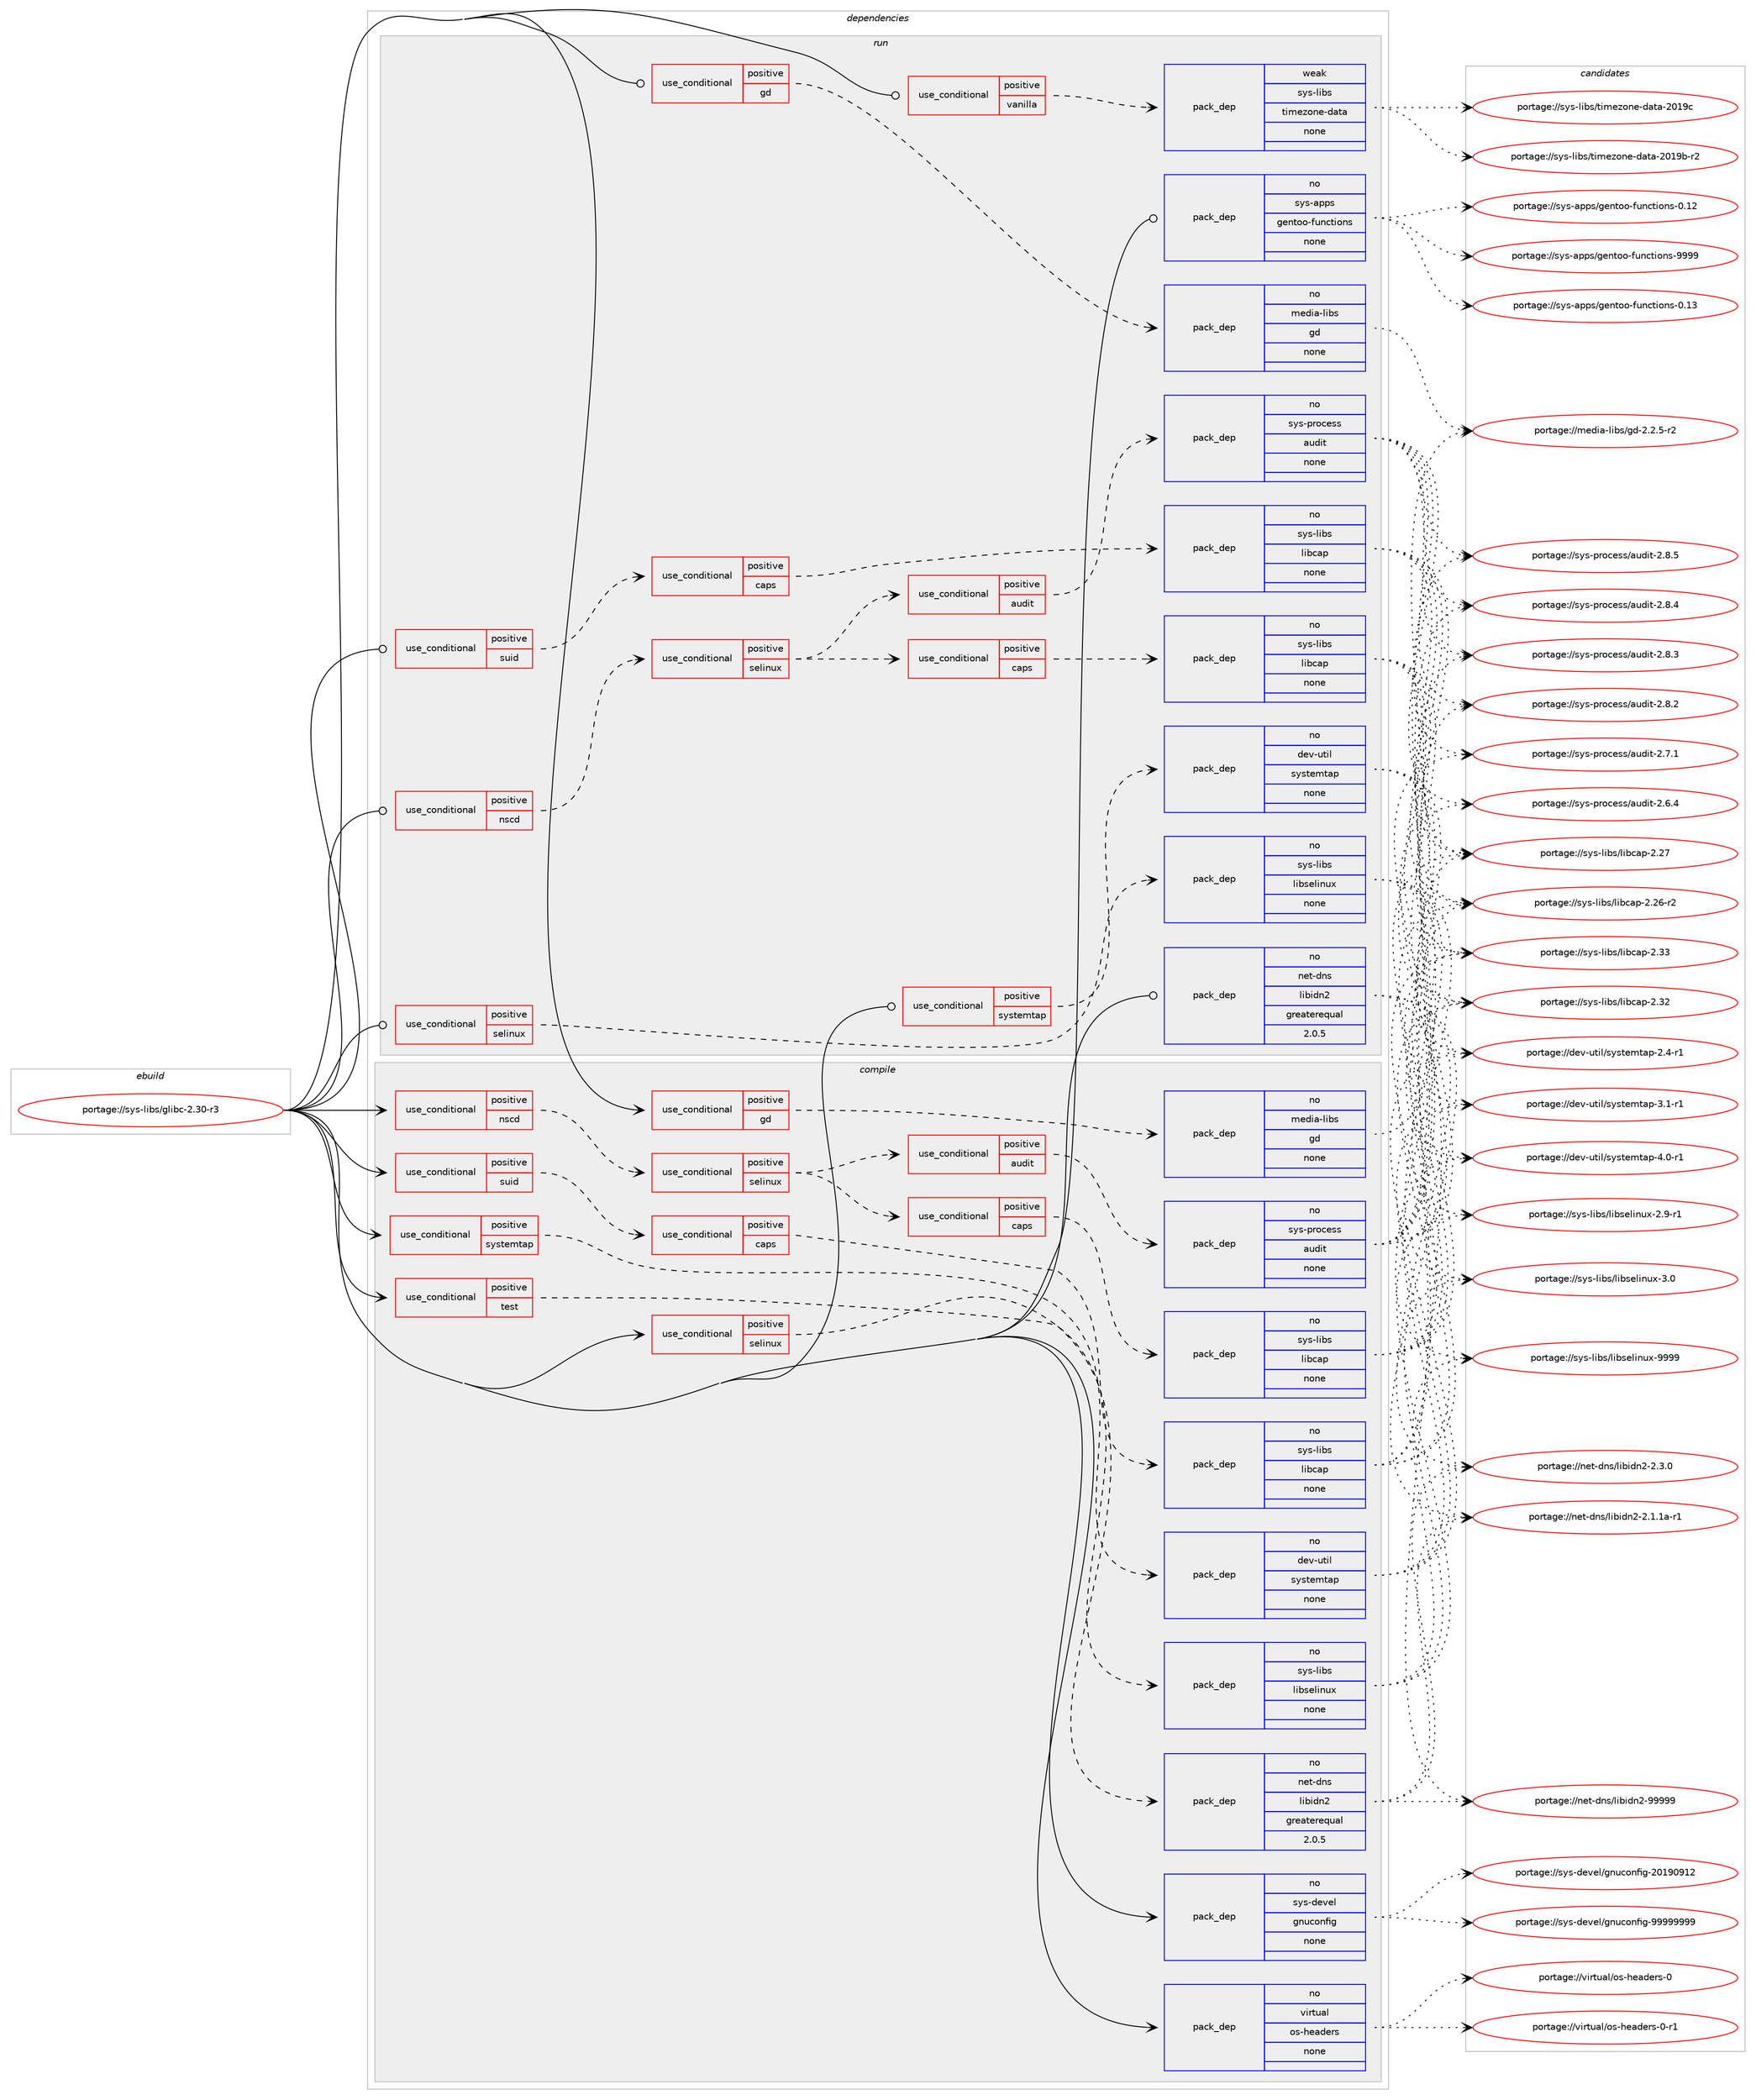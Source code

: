 digraph prolog {

# *************
# Graph options
# *************

newrank=true;
concentrate=true;
compound=true;
graph [rankdir=LR,fontname=Helvetica,fontsize=10,ranksep=1.5];#, ranksep=2.5, nodesep=0.2];
edge  [arrowhead=vee];
node  [fontname=Helvetica,fontsize=10];

# **********
# The ebuild
# **********

subgraph cluster_leftcol {
color=gray;
label=<<i>ebuild</i>>;
id [label="portage://sys-libs/glibc-2.30-r3", color=red, width=4, href="../sys-libs/glibc-2.30-r3.svg"];
}

# ****************
# The dependencies
# ****************

subgraph cluster_midcol {
color=gray;
label=<<i>dependencies</i>>;
subgraph cluster_compile {
fillcolor="#eeeeee";
style=filled;
label=<<i>compile</i>>;
subgraph cond4701 {
dependency27121 [label=<<TABLE BORDER="0" CELLBORDER="1" CELLSPACING="0" CELLPADDING="4"><TR><TD ROWSPAN="3" CELLPADDING="10">use_conditional</TD></TR><TR><TD>positive</TD></TR><TR><TD>gd</TD></TR></TABLE>>, shape=none, color=red];
subgraph pack21714 {
dependency27122 [label=<<TABLE BORDER="0" CELLBORDER="1" CELLSPACING="0" CELLPADDING="4" WIDTH="220"><TR><TD ROWSPAN="6" CELLPADDING="30">pack_dep</TD></TR><TR><TD WIDTH="110">no</TD></TR><TR><TD>media-libs</TD></TR><TR><TD>gd</TD></TR><TR><TD>none</TD></TR><TR><TD></TD></TR></TABLE>>, shape=none, color=blue];
}
dependency27121:e -> dependency27122:w [weight=20,style="dashed",arrowhead="vee"];
}
id:e -> dependency27121:w [weight=20,style="solid",arrowhead="vee"];
subgraph cond4702 {
dependency27123 [label=<<TABLE BORDER="0" CELLBORDER="1" CELLSPACING="0" CELLPADDING="4"><TR><TD ROWSPAN="3" CELLPADDING="10">use_conditional</TD></TR><TR><TD>positive</TD></TR><TR><TD>nscd</TD></TR></TABLE>>, shape=none, color=red];
subgraph cond4703 {
dependency27124 [label=<<TABLE BORDER="0" CELLBORDER="1" CELLSPACING="0" CELLPADDING="4"><TR><TD ROWSPAN="3" CELLPADDING="10">use_conditional</TD></TR><TR><TD>positive</TD></TR><TR><TD>selinux</TD></TR></TABLE>>, shape=none, color=red];
subgraph cond4704 {
dependency27125 [label=<<TABLE BORDER="0" CELLBORDER="1" CELLSPACING="0" CELLPADDING="4"><TR><TD ROWSPAN="3" CELLPADDING="10">use_conditional</TD></TR><TR><TD>positive</TD></TR><TR><TD>audit</TD></TR></TABLE>>, shape=none, color=red];
subgraph pack21715 {
dependency27126 [label=<<TABLE BORDER="0" CELLBORDER="1" CELLSPACING="0" CELLPADDING="4" WIDTH="220"><TR><TD ROWSPAN="6" CELLPADDING="30">pack_dep</TD></TR><TR><TD WIDTH="110">no</TD></TR><TR><TD>sys-process</TD></TR><TR><TD>audit</TD></TR><TR><TD>none</TD></TR><TR><TD></TD></TR></TABLE>>, shape=none, color=blue];
}
dependency27125:e -> dependency27126:w [weight=20,style="dashed",arrowhead="vee"];
}
dependency27124:e -> dependency27125:w [weight=20,style="dashed",arrowhead="vee"];
subgraph cond4705 {
dependency27127 [label=<<TABLE BORDER="0" CELLBORDER="1" CELLSPACING="0" CELLPADDING="4"><TR><TD ROWSPAN="3" CELLPADDING="10">use_conditional</TD></TR><TR><TD>positive</TD></TR><TR><TD>caps</TD></TR></TABLE>>, shape=none, color=red];
subgraph pack21716 {
dependency27128 [label=<<TABLE BORDER="0" CELLBORDER="1" CELLSPACING="0" CELLPADDING="4" WIDTH="220"><TR><TD ROWSPAN="6" CELLPADDING="30">pack_dep</TD></TR><TR><TD WIDTH="110">no</TD></TR><TR><TD>sys-libs</TD></TR><TR><TD>libcap</TD></TR><TR><TD>none</TD></TR><TR><TD></TD></TR></TABLE>>, shape=none, color=blue];
}
dependency27127:e -> dependency27128:w [weight=20,style="dashed",arrowhead="vee"];
}
dependency27124:e -> dependency27127:w [weight=20,style="dashed",arrowhead="vee"];
}
dependency27123:e -> dependency27124:w [weight=20,style="dashed",arrowhead="vee"];
}
id:e -> dependency27123:w [weight=20,style="solid",arrowhead="vee"];
subgraph cond4706 {
dependency27129 [label=<<TABLE BORDER="0" CELLBORDER="1" CELLSPACING="0" CELLPADDING="4"><TR><TD ROWSPAN="3" CELLPADDING="10">use_conditional</TD></TR><TR><TD>positive</TD></TR><TR><TD>selinux</TD></TR></TABLE>>, shape=none, color=red];
subgraph pack21717 {
dependency27130 [label=<<TABLE BORDER="0" CELLBORDER="1" CELLSPACING="0" CELLPADDING="4" WIDTH="220"><TR><TD ROWSPAN="6" CELLPADDING="30">pack_dep</TD></TR><TR><TD WIDTH="110">no</TD></TR><TR><TD>sys-libs</TD></TR><TR><TD>libselinux</TD></TR><TR><TD>none</TD></TR><TR><TD></TD></TR></TABLE>>, shape=none, color=blue];
}
dependency27129:e -> dependency27130:w [weight=20,style="dashed",arrowhead="vee"];
}
id:e -> dependency27129:w [weight=20,style="solid",arrowhead="vee"];
subgraph cond4707 {
dependency27131 [label=<<TABLE BORDER="0" CELLBORDER="1" CELLSPACING="0" CELLPADDING="4"><TR><TD ROWSPAN="3" CELLPADDING="10">use_conditional</TD></TR><TR><TD>positive</TD></TR><TR><TD>suid</TD></TR></TABLE>>, shape=none, color=red];
subgraph cond4708 {
dependency27132 [label=<<TABLE BORDER="0" CELLBORDER="1" CELLSPACING="0" CELLPADDING="4"><TR><TD ROWSPAN="3" CELLPADDING="10">use_conditional</TD></TR><TR><TD>positive</TD></TR><TR><TD>caps</TD></TR></TABLE>>, shape=none, color=red];
subgraph pack21718 {
dependency27133 [label=<<TABLE BORDER="0" CELLBORDER="1" CELLSPACING="0" CELLPADDING="4" WIDTH="220"><TR><TD ROWSPAN="6" CELLPADDING="30">pack_dep</TD></TR><TR><TD WIDTH="110">no</TD></TR><TR><TD>sys-libs</TD></TR><TR><TD>libcap</TD></TR><TR><TD>none</TD></TR><TR><TD></TD></TR></TABLE>>, shape=none, color=blue];
}
dependency27132:e -> dependency27133:w [weight=20,style="dashed",arrowhead="vee"];
}
dependency27131:e -> dependency27132:w [weight=20,style="dashed",arrowhead="vee"];
}
id:e -> dependency27131:w [weight=20,style="solid",arrowhead="vee"];
subgraph cond4709 {
dependency27134 [label=<<TABLE BORDER="0" CELLBORDER="1" CELLSPACING="0" CELLPADDING="4"><TR><TD ROWSPAN="3" CELLPADDING="10">use_conditional</TD></TR><TR><TD>positive</TD></TR><TR><TD>systemtap</TD></TR></TABLE>>, shape=none, color=red];
subgraph pack21719 {
dependency27135 [label=<<TABLE BORDER="0" CELLBORDER="1" CELLSPACING="0" CELLPADDING="4" WIDTH="220"><TR><TD ROWSPAN="6" CELLPADDING="30">pack_dep</TD></TR><TR><TD WIDTH="110">no</TD></TR><TR><TD>dev-util</TD></TR><TR><TD>systemtap</TD></TR><TR><TD>none</TD></TR><TR><TD></TD></TR></TABLE>>, shape=none, color=blue];
}
dependency27134:e -> dependency27135:w [weight=20,style="dashed",arrowhead="vee"];
}
id:e -> dependency27134:w [weight=20,style="solid",arrowhead="vee"];
subgraph cond4710 {
dependency27136 [label=<<TABLE BORDER="0" CELLBORDER="1" CELLSPACING="0" CELLPADDING="4"><TR><TD ROWSPAN="3" CELLPADDING="10">use_conditional</TD></TR><TR><TD>positive</TD></TR><TR><TD>test</TD></TR></TABLE>>, shape=none, color=red];
subgraph pack21720 {
dependency27137 [label=<<TABLE BORDER="0" CELLBORDER="1" CELLSPACING="0" CELLPADDING="4" WIDTH="220"><TR><TD ROWSPAN="6" CELLPADDING="30">pack_dep</TD></TR><TR><TD WIDTH="110">no</TD></TR><TR><TD>net-dns</TD></TR><TR><TD>libidn2</TD></TR><TR><TD>greaterequal</TD></TR><TR><TD>2.0.5</TD></TR></TABLE>>, shape=none, color=blue];
}
dependency27136:e -> dependency27137:w [weight=20,style="dashed",arrowhead="vee"];
}
id:e -> dependency27136:w [weight=20,style="solid",arrowhead="vee"];
subgraph pack21721 {
dependency27138 [label=<<TABLE BORDER="0" CELLBORDER="1" CELLSPACING="0" CELLPADDING="4" WIDTH="220"><TR><TD ROWSPAN="6" CELLPADDING="30">pack_dep</TD></TR><TR><TD WIDTH="110">no</TD></TR><TR><TD>sys-devel</TD></TR><TR><TD>gnuconfig</TD></TR><TR><TD>none</TD></TR><TR><TD></TD></TR></TABLE>>, shape=none, color=blue];
}
id:e -> dependency27138:w [weight=20,style="solid",arrowhead="vee"];
subgraph pack21722 {
dependency27139 [label=<<TABLE BORDER="0" CELLBORDER="1" CELLSPACING="0" CELLPADDING="4" WIDTH="220"><TR><TD ROWSPAN="6" CELLPADDING="30">pack_dep</TD></TR><TR><TD WIDTH="110">no</TD></TR><TR><TD>virtual</TD></TR><TR><TD>os-headers</TD></TR><TR><TD>none</TD></TR><TR><TD></TD></TR></TABLE>>, shape=none, color=blue];
}
id:e -> dependency27139:w [weight=20,style="solid",arrowhead="vee"];
}
subgraph cluster_compileandrun {
fillcolor="#eeeeee";
style=filled;
label=<<i>compile and run</i>>;
}
subgraph cluster_run {
fillcolor="#eeeeee";
style=filled;
label=<<i>run</i>>;
subgraph cond4711 {
dependency27140 [label=<<TABLE BORDER="0" CELLBORDER="1" CELLSPACING="0" CELLPADDING="4"><TR><TD ROWSPAN="3" CELLPADDING="10">use_conditional</TD></TR><TR><TD>positive</TD></TR><TR><TD>gd</TD></TR></TABLE>>, shape=none, color=red];
subgraph pack21723 {
dependency27141 [label=<<TABLE BORDER="0" CELLBORDER="1" CELLSPACING="0" CELLPADDING="4" WIDTH="220"><TR><TD ROWSPAN="6" CELLPADDING="30">pack_dep</TD></TR><TR><TD WIDTH="110">no</TD></TR><TR><TD>media-libs</TD></TR><TR><TD>gd</TD></TR><TR><TD>none</TD></TR><TR><TD></TD></TR></TABLE>>, shape=none, color=blue];
}
dependency27140:e -> dependency27141:w [weight=20,style="dashed",arrowhead="vee"];
}
id:e -> dependency27140:w [weight=20,style="solid",arrowhead="odot"];
subgraph cond4712 {
dependency27142 [label=<<TABLE BORDER="0" CELLBORDER="1" CELLSPACING="0" CELLPADDING="4"><TR><TD ROWSPAN="3" CELLPADDING="10">use_conditional</TD></TR><TR><TD>positive</TD></TR><TR><TD>nscd</TD></TR></TABLE>>, shape=none, color=red];
subgraph cond4713 {
dependency27143 [label=<<TABLE BORDER="0" CELLBORDER="1" CELLSPACING="0" CELLPADDING="4"><TR><TD ROWSPAN="3" CELLPADDING="10">use_conditional</TD></TR><TR><TD>positive</TD></TR><TR><TD>selinux</TD></TR></TABLE>>, shape=none, color=red];
subgraph cond4714 {
dependency27144 [label=<<TABLE BORDER="0" CELLBORDER="1" CELLSPACING="0" CELLPADDING="4"><TR><TD ROWSPAN="3" CELLPADDING="10">use_conditional</TD></TR><TR><TD>positive</TD></TR><TR><TD>audit</TD></TR></TABLE>>, shape=none, color=red];
subgraph pack21724 {
dependency27145 [label=<<TABLE BORDER="0" CELLBORDER="1" CELLSPACING="0" CELLPADDING="4" WIDTH="220"><TR><TD ROWSPAN="6" CELLPADDING="30">pack_dep</TD></TR><TR><TD WIDTH="110">no</TD></TR><TR><TD>sys-process</TD></TR><TR><TD>audit</TD></TR><TR><TD>none</TD></TR><TR><TD></TD></TR></TABLE>>, shape=none, color=blue];
}
dependency27144:e -> dependency27145:w [weight=20,style="dashed",arrowhead="vee"];
}
dependency27143:e -> dependency27144:w [weight=20,style="dashed",arrowhead="vee"];
subgraph cond4715 {
dependency27146 [label=<<TABLE BORDER="0" CELLBORDER="1" CELLSPACING="0" CELLPADDING="4"><TR><TD ROWSPAN="3" CELLPADDING="10">use_conditional</TD></TR><TR><TD>positive</TD></TR><TR><TD>caps</TD></TR></TABLE>>, shape=none, color=red];
subgraph pack21725 {
dependency27147 [label=<<TABLE BORDER="0" CELLBORDER="1" CELLSPACING="0" CELLPADDING="4" WIDTH="220"><TR><TD ROWSPAN="6" CELLPADDING="30">pack_dep</TD></TR><TR><TD WIDTH="110">no</TD></TR><TR><TD>sys-libs</TD></TR><TR><TD>libcap</TD></TR><TR><TD>none</TD></TR><TR><TD></TD></TR></TABLE>>, shape=none, color=blue];
}
dependency27146:e -> dependency27147:w [weight=20,style="dashed",arrowhead="vee"];
}
dependency27143:e -> dependency27146:w [weight=20,style="dashed",arrowhead="vee"];
}
dependency27142:e -> dependency27143:w [weight=20,style="dashed",arrowhead="vee"];
}
id:e -> dependency27142:w [weight=20,style="solid",arrowhead="odot"];
subgraph cond4716 {
dependency27148 [label=<<TABLE BORDER="0" CELLBORDER="1" CELLSPACING="0" CELLPADDING="4"><TR><TD ROWSPAN="3" CELLPADDING="10">use_conditional</TD></TR><TR><TD>positive</TD></TR><TR><TD>selinux</TD></TR></TABLE>>, shape=none, color=red];
subgraph pack21726 {
dependency27149 [label=<<TABLE BORDER="0" CELLBORDER="1" CELLSPACING="0" CELLPADDING="4" WIDTH="220"><TR><TD ROWSPAN="6" CELLPADDING="30">pack_dep</TD></TR><TR><TD WIDTH="110">no</TD></TR><TR><TD>sys-libs</TD></TR><TR><TD>libselinux</TD></TR><TR><TD>none</TD></TR><TR><TD></TD></TR></TABLE>>, shape=none, color=blue];
}
dependency27148:e -> dependency27149:w [weight=20,style="dashed",arrowhead="vee"];
}
id:e -> dependency27148:w [weight=20,style="solid",arrowhead="odot"];
subgraph cond4717 {
dependency27150 [label=<<TABLE BORDER="0" CELLBORDER="1" CELLSPACING="0" CELLPADDING="4"><TR><TD ROWSPAN="3" CELLPADDING="10">use_conditional</TD></TR><TR><TD>positive</TD></TR><TR><TD>suid</TD></TR></TABLE>>, shape=none, color=red];
subgraph cond4718 {
dependency27151 [label=<<TABLE BORDER="0" CELLBORDER="1" CELLSPACING="0" CELLPADDING="4"><TR><TD ROWSPAN="3" CELLPADDING="10">use_conditional</TD></TR><TR><TD>positive</TD></TR><TR><TD>caps</TD></TR></TABLE>>, shape=none, color=red];
subgraph pack21727 {
dependency27152 [label=<<TABLE BORDER="0" CELLBORDER="1" CELLSPACING="0" CELLPADDING="4" WIDTH="220"><TR><TD ROWSPAN="6" CELLPADDING="30">pack_dep</TD></TR><TR><TD WIDTH="110">no</TD></TR><TR><TD>sys-libs</TD></TR><TR><TD>libcap</TD></TR><TR><TD>none</TD></TR><TR><TD></TD></TR></TABLE>>, shape=none, color=blue];
}
dependency27151:e -> dependency27152:w [weight=20,style="dashed",arrowhead="vee"];
}
dependency27150:e -> dependency27151:w [weight=20,style="dashed",arrowhead="vee"];
}
id:e -> dependency27150:w [weight=20,style="solid",arrowhead="odot"];
subgraph cond4719 {
dependency27153 [label=<<TABLE BORDER="0" CELLBORDER="1" CELLSPACING="0" CELLPADDING="4"><TR><TD ROWSPAN="3" CELLPADDING="10">use_conditional</TD></TR><TR><TD>positive</TD></TR><TR><TD>systemtap</TD></TR></TABLE>>, shape=none, color=red];
subgraph pack21728 {
dependency27154 [label=<<TABLE BORDER="0" CELLBORDER="1" CELLSPACING="0" CELLPADDING="4" WIDTH="220"><TR><TD ROWSPAN="6" CELLPADDING="30">pack_dep</TD></TR><TR><TD WIDTH="110">no</TD></TR><TR><TD>dev-util</TD></TR><TR><TD>systemtap</TD></TR><TR><TD>none</TD></TR><TR><TD></TD></TR></TABLE>>, shape=none, color=blue];
}
dependency27153:e -> dependency27154:w [weight=20,style="dashed",arrowhead="vee"];
}
id:e -> dependency27153:w [weight=20,style="solid",arrowhead="odot"];
subgraph cond4720 {
dependency27155 [label=<<TABLE BORDER="0" CELLBORDER="1" CELLSPACING="0" CELLPADDING="4"><TR><TD ROWSPAN="3" CELLPADDING="10">use_conditional</TD></TR><TR><TD>positive</TD></TR><TR><TD>vanilla</TD></TR></TABLE>>, shape=none, color=red];
subgraph pack21729 {
dependency27156 [label=<<TABLE BORDER="0" CELLBORDER="1" CELLSPACING="0" CELLPADDING="4" WIDTH="220"><TR><TD ROWSPAN="6" CELLPADDING="30">pack_dep</TD></TR><TR><TD WIDTH="110">weak</TD></TR><TR><TD>sys-libs</TD></TR><TR><TD>timezone-data</TD></TR><TR><TD>none</TD></TR><TR><TD></TD></TR></TABLE>>, shape=none, color=blue];
}
dependency27155:e -> dependency27156:w [weight=20,style="dashed",arrowhead="vee"];
}
id:e -> dependency27155:w [weight=20,style="solid",arrowhead="odot"];
subgraph pack21730 {
dependency27157 [label=<<TABLE BORDER="0" CELLBORDER="1" CELLSPACING="0" CELLPADDING="4" WIDTH="220"><TR><TD ROWSPAN="6" CELLPADDING="30">pack_dep</TD></TR><TR><TD WIDTH="110">no</TD></TR><TR><TD>net-dns</TD></TR><TR><TD>libidn2</TD></TR><TR><TD>greaterequal</TD></TR><TR><TD>2.0.5</TD></TR></TABLE>>, shape=none, color=blue];
}
id:e -> dependency27157:w [weight=20,style="solid",arrowhead="odot"];
subgraph pack21731 {
dependency27158 [label=<<TABLE BORDER="0" CELLBORDER="1" CELLSPACING="0" CELLPADDING="4" WIDTH="220"><TR><TD ROWSPAN="6" CELLPADDING="30">pack_dep</TD></TR><TR><TD WIDTH="110">no</TD></TR><TR><TD>sys-apps</TD></TR><TR><TD>gentoo-functions</TD></TR><TR><TD>none</TD></TR><TR><TD></TD></TR></TABLE>>, shape=none, color=blue];
}
id:e -> dependency27158:w [weight=20,style="solid",arrowhead="odot"];
}
}

# **************
# The candidates
# **************

subgraph cluster_choices {
rank=same;
color=gray;
label=<<i>candidates</i>>;

subgraph choice21714 {
color=black;
nodesep=1;
choice109101100105974510810598115471031004550465046534511450 [label="portage://media-libs/gd-2.2.5-r2", color=red, width=4,href="../media-libs/gd-2.2.5-r2.svg"];
dependency27122:e -> choice109101100105974510810598115471031004550465046534511450:w [style=dotted,weight="100"];
}
subgraph choice21715 {
color=black;
nodesep=1;
choice11512111545112114111991011151154797117100105116455046564653 [label="portage://sys-process/audit-2.8.5", color=red, width=4,href="../sys-process/audit-2.8.5.svg"];
choice11512111545112114111991011151154797117100105116455046564652 [label="portage://sys-process/audit-2.8.4", color=red, width=4,href="../sys-process/audit-2.8.4.svg"];
choice11512111545112114111991011151154797117100105116455046564651 [label="portage://sys-process/audit-2.8.3", color=red, width=4,href="../sys-process/audit-2.8.3.svg"];
choice11512111545112114111991011151154797117100105116455046564650 [label="portage://sys-process/audit-2.8.2", color=red, width=4,href="../sys-process/audit-2.8.2.svg"];
choice11512111545112114111991011151154797117100105116455046554649 [label="portage://sys-process/audit-2.7.1", color=red, width=4,href="../sys-process/audit-2.7.1.svg"];
choice11512111545112114111991011151154797117100105116455046544652 [label="portage://sys-process/audit-2.6.4", color=red, width=4,href="../sys-process/audit-2.6.4.svg"];
dependency27126:e -> choice11512111545112114111991011151154797117100105116455046564653:w [style=dotted,weight="100"];
dependency27126:e -> choice11512111545112114111991011151154797117100105116455046564652:w [style=dotted,weight="100"];
dependency27126:e -> choice11512111545112114111991011151154797117100105116455046564651:w [style=dotted,weight="100"];
dependency27126:e -> choice11512111545112114111991011151154797117100105116455046564650:w [style=dotted,weight="100"];
dependency27126:e -> choice11512111545112114111991011151154797117100105116455046554649:w [style=dotted,weight="100"];
dependency27126:e -> choice11512111545112114111991011151154797117100105116455046544652:w [style=dotted,weight="100"];
}
subgraph choice21716 {
color=black;
nodesep=1;
choice1151211154510810598115471081059899971124550465151 [label="portage://sys-libs/libcap-2.33", color=red, width=4,href="../sys-libs/libcap-2.33.svg"];
choice1151211154510810598115471081059899971124550465150 [label="portage://sys-libs/libcap-2.32", color=red, width=4,href="../sys-libs/libcap-2.32.svg"];
choice1151211154510810598115471081059899971124550465055 [label="portage://sys-libs/libcap-2.27", color=red, width=4,href="../sys-libs/libcap-2.27.svg"];
choice11512111545108105981154710810598999711245504650544511450 [label="portage://sys-libs/libcap-2.26-r2", color=red, width=4,href="../sys-libs/libcap-2.26-r2.svg"];
dependency27128:e -> choice1151211154510810598115471081059899971124550465151:w [style=dotted,weight="100"];
dependency27128:e -> choice1151211154510810598115471081059899971124550465150:w [style=dotted,weight="100"];
dependency27128:e -> choice1151211154510810598115471081059899971124550465055:w [style=dotted,weight="100"];
dependency27128:e -> choice11512111545108105981154710810598999711245504650544511450:w [style=dotted,weight="100"];
}
subgraph choice21717 {
color=black;
nodesep=1;
choice115121115451081059811547108105981151011081051101171204557575757 [label="portage://sys-libs/libselinux-9999", color=red, width=4,href="../sys-libs/libselinux-9999.svg"];
choice1151211154510810598115471081059811510110810511011712045514648 [label="portage://sys-libs/libselinux-3.0", color=red, width=4,href="../sys-libs/libselinux-3.0.svg"];
choice11512111545108105981154710810598115101108105110117120455046574511449 [label="portage://sys-libs/libselinux-2.9-r1", color=red, width=4,href="../sys-libs/libselinux-2.9-r1.svg"];
dependency27130:e -> choice115121115451081059811547108105981151011081051101171204557575757:w [style=dotted,weight="100"];
dependency27130:e -> choice1151211154510810598115471081059811510110810511011712045514648:w [style=dotted,weight="100"];
dependency27130:e -> choice11512111545108105981154710810598115101108105110117120455046574511449:w [style=dotted,weight="100"];
}
subgraph choice21718 {
color=black;
nodesep=1;
choice1151211154510810598115471081059899971124550465151 [label="portage://sys-libs/libcap-2.33", color=red, width=4,href="../sys-libs/libcap-2.33.svg"];
choice1151211154510810598115471081059899971124550465150 [label="portage://sys-libs/libcap-2.32", color=red, width=4,href="../sys-libs/libcap-2.32.svg"];
choice1151211154510810598115471081059899971124550465055 [label="portage://sys-libs/libcap-2.27", color=red, width=4,href="../sys-libs/libcap-2.27.svg"];
choice11512111545108105981154710810598999711245504650544511450 [label="portage://sys-libs/libcap-2.26-r2", color=red, width=4,href="../sys-libs/libcap-2.26-r2.svg"];
dependency27133:e -> choice1151211154510810598115471081059899971124550465151:w [style=dotted,weight="100"];
dependency27133:e -> choice1151211154510810598115471081059899971124550465150:w [style=dotted,weight="100"];
dependency27133:e -> choice1151211154510810598115471081059899971124550465055:w [style=dotted,weight="100"];
dependency27133:e -> choice11512111545108105981154710810598999711245504650544511450:w [style=dotted,weight="100"];
}
subgraph choice21719 {
color=black;
nodesep=1;
choice100101118451171161051084711512111511610110911697112455246484511449 [label="portage://dev-util/systemtap-4.0-r1", color=red, width=4,href="../dev-util/systemtap-4.0-r1.svg"];
choice100101118451171161051084711512111511610110911697112455146494511449 [label="portage://dev-util/systemtap-3.1-r1", color=red, width=4,href="../dev-util/systemtap-3.1-r1.svg"];
choice100101118451171161051084711512111511610110911697112455046524511449 [label="portage://dev-util/systemtap-2.4-r1", color=red, width=4,href="../dev-util/systemtap-2.4-r1.svg"];
dependency27135:e -> choice100101118451171161051084711512111511610110911697112455246484511449:w [style=dotted,weight="100"];
dependency27135:e -> choice100101118451171161051084711512111511610110911697112455146494511449:w [style=dotted,weight="100"];
dependency27135:e -> choice100101118451171161051084711512111511610110911697112455046524511449:w [style=dotted,weight="100"];
}
subgraph choice21720 {
color=black;
nodesep=1;
choice11010111645100110115471081059810510011050455757575757 [label="portage://net-dns/libidn2-99999", color=red, width=4,href="../net-dns/libidn2-99999.svg"];
choice11010111645100110115471081059810510011050455046514648 [label="portage://net-dns/libidn2-2.3.0", color=red, width=4,href="../net-dns/libidn2-2.3.0.svg"];
choice11010111645100110115471081059810510011050455046494649974511449 [label="portage://net-dns/libidn2-2.1.1a-r1", color=red, width=4,href="../net-dns/libidn2-2.1.1a-r1.svg"];
dependency27137:e -> choice11010111645100110115471081059810510011050455757575757:w [style=dotted,weight="100"];
dependency27137:e -> choice11010111645100110115471081059810510011050455046514648:w [style=dotted,weight="100"];
dependency27137:e -> choice11010111645100110115471081059810510011050455046494649974511449:w [style=dotted,weight="100"];
}
subgraph choice21721 {
color=black;
nodesep=1;
choice115121115451001011181011084710311011799111110102105103455757575757575757 [label="portage://sys-devel/gnuconfig-99999999", color=red, width=4,href="../sys-devel/gnuconfig-99999999.svg"];
choice115121115451001011181011084710311011799111110102105103455048495748574950 [label="portage://sys-devel/gnuconfig-20190912", color=red, width=4,href="../sys-devel/gnuconfig-20190912.svg"];
dependency27138:e -> choice115121115451001011181011084710311011799111110102105103455757575757575757:w [style=dotted,weight="100"];
dependency27138:e -> choice115121115451001011181011084710311011799111110102105103455048495748574950:w [style=dotted,weight="100"];
}
subgraph choice21722 {
color=black;
nodesep=1;
choice1181051141161179710847111115451041019710010111411545484511449 [label="portage://virtual/os-headers-0-r1", color=red, width=4,href="../virtual/os-headers-0-r1.svg"];
choice118105114116117971084711111545104101971001011141154548 [label="portage://virtual/os-headers-0", color=red, width=4,href="../virtual/os-headers-0.svg"];
dependency27139:e -> choice1181051141161179710847111115451041019710010111411545484511449:w [style=dotted,weight="100"];
dependency27139:e -> choice118105114116117971084711111545104101971001011141154548:w [style=dotted,weight="100"];
}
subgraph choice21723 {
color=black;
nodesep=1;
choice109101100105974510810598115471031004550465046534511450 [label="portage://media-libs/gd-2.2.5-r2", color=red, width=4,href="../media-libs/gd-2.2.5-r2.svg"];
dependency27141:e -> choice109101100105974510810598115471031004550465046534511450:w [style=dotted,weight="100"];
}
subgraph choice21724 {
color=black;
nodesep=1;
choice11512111545112114111991011151154797117100105116455046564653 [label="portage://sys-process/audit-2.8.5", color=red, width=4,href="../sys-process/audit-2.8.5.svg"];
choice11512111545112114111991011151154797117100105116455046564652 [label="portage://sys-process/audit-2.8.4", color=red, width=4,href="../sys-process/audit-2.8.4.svg"];
choice11512111545112114111991011151154797117100105116455046564651 [label="portage://sys-process/audit-2.8.3", color=red, width=4,href="../sys-process/audit-2.8.3.svg"];
choice11512111545112114111991011151154797117100105116455046564650 [label="portage://sys-process/audit-2.8.2", color=red, width=4,href="../sys-process/audit-2.8.2.svg"];
choice11512111545112114111991011151154797117100105116455046554649 [label="portage://sys-process/audit-2.7.1", color=red, width=4,href="../sys-process/audit-2.7.1.svg"];
choice11512111545112114111991011151154797117100105116455046544652 [label="portage://sys-process/audit-2.6.4", color=red, width=4,href="../sys-process/audit-2.6.4.svg"];
dependency27145:e -> choice11512111545112114111991011151154797117100105116455046564653:w [style=dotted,weight="100"];
dependency27145:e -> choice11512111545112114111991011151154797117100105116455046564652:w [style=dotted,weight="100"];
dependency27145:e -> choice11512111545112114111991011151154797117100105116455046564651:w [style=dotted,weight="100"];
dependency27145:e -> choice11512111545112114111991011151154797117100105116455046564650:w [style=dotted,weight="100"];
dependency27145:e -> choice11512111545112114111991011151154797117100105116455046554649:w [style=dotted,weight="100"];
dependency27145:e -> choice11512111545112114111991011151154797117100105116455046544652:w [style=dotted,weight="100"];
}
subgraph choice21725 {
color=black;
nodesep=1;
choice1151211154510810598115471081059899971124550465151 [label="portage://sys-libs/libcap-2.33", color=red, width=4,href="../sys-libs/libcap-2.33.svg"];
choice1151211154510810598115471081059899971124550465150 [label="portage://sys-libs/libcap-2.32", color=red, width=4,href="../sys-libs/libcap-2.32.svg"];
choice1151211154510810598115471081059899971124550465055 [label="portage://sys-libs/libcap-2.27", color=red, width=4,href="../sys-libs/libcap-2.27.svg"];
choice11512111545108105981154710810598999711245504650544511450 [label="portage://sys-libs/libcap-2.26-r2", color=red, width=4,href="../sys-libs/libcap-2.26-r2.svg"];
dependency27147:e -> choice1151211154510810598115471081059899971124550465151:w [style=dotted,weight="100"];
dependency27147:e -> choice1151211154510810598115471081059899971124550465150:w [style=dotted,weight="100"];
dependency27147:e -> choice1151211154510810598115471081059899971124550465055:w [style=dotted,weight="100"];
dependency27147:e -> choice11512111545108105981154710810598999711245504650544511450:w [style=dotted,weight="100"];
}
subgraph choice21726 {
color=black;
nodesep=1;
choice115121115451081059811547108105981151011081051101171204557575757 [label="portage://sys-libs/libselinux-9999", color=red, width=4,href="../sys-libs/libselinux-9999.svg"];
choice1151211154510810598115471081059811510110810511011712045514648 [label="portage://sys-libs/libselinux-3.0", color=red, width=4,href="../sys-libs/libselinux-3.0.svg"];
choice11512111545108105981154710810598115101108105110117120455046574511449 [label="portage://sys-libs/libselinux-2.9-r1", color=red, width=4,href="../sys-libs/libselinux-2.9-r1.svg"];
dependency27149:e -> choice115121115451081059811547108105981151011081051101171204557575757:w [style=dotted,weight="100"];
dependency27149:e -> choice1151211154510810598115471081059811510110810511011712045514648:w [style=dotted,weight="100"];
dependency27149:e -> choice11512111545108105981154710810598115101108105110117120455046574511449:w [style=dotted,weight="100"];
}
subgraph choice21727 {
color=black;
nodesep=1;
choice1151211154510810598115471081059899971124550465151 [label="portage://sys-libs/libcap-2.33", color=red, width=4,href="../sys-libs/libcap-2.33.svg"];
choice1151211154510810598115471081059899971124550465150 [label="portage://sys-libs/libcap-2.32", color=red, width=4,href="../sys-libs/libcap-2.32.svg"];
choice1151211154510810598115471081059899971124550465055 [label="portage://sys-libs/libcap-2.27", color=red, width=4,href="../sys-libs/libcap-2.27.svg"];
choice11512111545108105981154710810598999711245504650544511450 [label="portage://sys-libs/libcap-2.26-r2", color=red, width=4,href="../sys-libs/libcap-2.26-r2.svg"];
dependency27152:e -> choice1151211154510810598115471081059899971124550465151:w [style=dotted,weight="100"];
dependency27152:e -> choice1151211154510810598115471081059899971124550465150:w [style=dotted,weight="100"];
dependency27152:e -> choice1151211154510810598115471081059899971124550465055:w [style=dotted,weight="100"];
dependency27152:e -> choice11512111545108105981154710810598999711245504650544511450:w [style=dotted,weight="100"];
}
subgraph choice21728 {
color=black;
nodesep=1;
choice100101118451171161051084711512111511610110911697112455246484511449 [label="portage://dev-util/systemtap-4.0-r1", color=red, width=4,href="../dev-util/systemtap-4.0-r1.svg"];
choice100101118451171161051084711512111511610110911697112455146494511449 [label="portage://dev-util/systemtap-3.1-r1", color=red, width=4,href="../dev-util/systemtap-3.1-r1.svg"];
choice100101118451171161051084711512111511610110911697112455046524511449 [label="portage://dev-util/systemtap-2.4-r1", color=red, width=4,href="../dev-util/systemtap-2.4-r1.svg"];
dependency27154:e -> choice100101118451171161051084711512111511610110911697112455246484511449:w [style=dotted,weight="100"];
dependency27154:e -> choice100101118451171161051084711512111511610110911697112455146494511449:w [style=dotted,weight="100"];
dependency27154:e -> choice100101118451171161051084711512111511610110911697112455046524511449:w [style=dotted,weight="100"];
}
subgraph choice21729 {
color=black;
nodesep=1;
choice115121115451081059811547116105109101122111110101451009711697455048495799 [label="portage://sys-libs/timezone-data-2019c", color=red, width=4,href="../sys-libs/timezone-data-2019c.svg"];
choice1151211154510810598115471161051091011221111101014510097116974550484957984511450 [label="portage://sys-libs/timezone-data-2019b-r2", color=red, width=4,href="../sys-libs/timezone-data-2019b-r2.svg"];
dependency27156:e -> choice115121115451081059811547116105109101122111110101451009711697455048495799:w [style=dotted,weight="100"];
dependency27156:e -> choice1151211154510810598115471161051091011221111101014510097116974550484957984511450:w [style=dotted,weight="100"];
}
subgraph choice21730 {
color=black;
nodesep=1;
choice11010111645100110115471081059810510011050455757575757 [label="portage://net-dns/libidn2-99999", color=red, width=4,href="../net-dns/libidn2-99999.svg"];
choice11010111645100110115471081059810510011050455046514648 [label="portage://net-dns/libidn2-2.3.0", color=red, width=4,href="../net-dns/libidn2-2.3.0.svg"];
choice11010111645100110115471081059810510011050455046494649974511449 [label="portage://net-dns/libidn2-2.1.1a-r1", color=red, width=4,href="../net-dns/libidn2-2.1.1a-r1.svg"];
dependency27157:e -> choice11010111645100110115471081059810510011050455757575757:w [style=dotted,weight="100"];
dependency27157:e -> choice11010111645100110115471081059810510011050455046514648:w [style=dotted,weight="100"];
dependency27157:e -> choice11010111645100110115471081059810510011050455046494649974511449:w [style=dotted,weight="100"];
}
subgraph choice21731 {
color=black;
nodesep=1;
choice11512111545971121121154710310111011611111145102117110991161051111101154557575757 [label="portage://sys-apps/gentoo-functions-9999", color=red, width=4,href="../sys-apps/gentoo-functions-9999.svg"];
choice11512111545971121121154710310111011611111145102117110991161051111101154548464951 [label="portage://sys-apps/gentoo-functions-0.13", color=red, width=4,href="../sys-apps/gentoo-functions-0.13.svg"];
choice11512111545971121121154710310111011611111145102117110991161051111101154548464950 [label="portage://sys-apps/gentoo-functions-0.12", color=red, width=4,href="../sys-apps/gentoo-functions-0.12.svg"];
dependency27158:e -> choice11512111545971121121154710310111011611111145102117110991161051111101154557575757:w [style=dotted,weight="100"];
dependency27158:e -> choice11512111545971121121154710310111011611111145102117110991161051111101154548464951:w [style=dotted,weight="100"];
dependency27158:e -> choice11512111545971121121154710310111011611111145102117110991161051111101154548464950:w [style=dotted,weight="100"];
}
}

}
